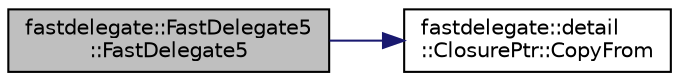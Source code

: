 digraph "fastdelegate::FastDelegate5::FastDelegate5"
{
 // INTERACTIVE_SVG=YES
  edge [fontname="Helvetica",fontsize="10",labelfontname="Helvetica",labelfontsize="10"];
  node [fontname="Helvetica",fontsize="10",shape=record];
  rankdir="LR";
  Node1 [label="fastdelegate::FastDelegate5\l::FastDelegate5",height=0.2,width=0.4,color="black", fillcolor="grey75", style="filled" fontcolor="black"];
  Node1 -> Node2 [color="midnightblue",fontsize="10",style="solid",fontname="Helvetica"];
  Node2 [label="fastdelegate::detail\l::ClosurePtr::CopyFrom",height=0.2,width=0.4,color="black", fillcolor="white", style="filled",URL="$classfastdelegate_1_1detail_1_1ClosurePtr.html#af7841aecbfa09a7064d00bdb798ce375"];
}
